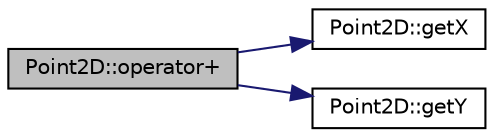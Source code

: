 digraph "Point2D::operator+"
{
  edge [fontname="Helvetica",fontsize="10",labelfontname="Helvetica",labelfontsize="10"];
  node [fontname="Helvetica",fontsize="10",shape=record];
  rankdir="LR";
  Node26 [label="Point2D::operator+",height=0.2,width=0.4,color="black", fillcolor="grey75", style="filled", fontcolor="black"];
  Node26 -> Node27 [color="midnightblue",fontsize="10",style="solid",fontname="Helvetica"];
  Node27 [label="Point2D::getX",height=0.2,width=0.4,color="black", fillcolor="white", style="filled",URL="$classPoint2D.html#a3ee38520ef71a6d666ce3838abab69c9",tooltip="Get the x component. "];
  Node26 -> Node28 [color="midnightblue",fontsize="10",style="solid",fontname="Helvetica"];
  Node28 [label="Point2D::getY",height=0.2,width=0.4,color="black", fillcolor="white", style="filled",URL="$classPoint2D.html#af101bc9f6c0169255af45d677ee3158e",tooltip="Get the y component. "];
}
